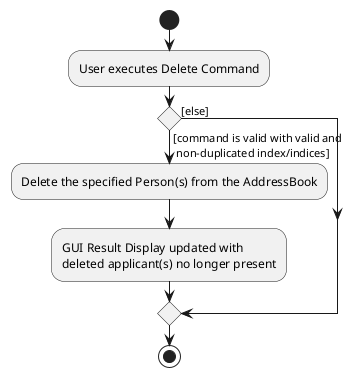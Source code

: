 @startuml

start
:User executes Delete Command;

'Since the beta syntax does not support placing the condition outside the
'diamond we place it as the true branch instead.

if () then ([command is valid with valid and
 non-duplicated index/indices])

    :Delete the specified Person(s) from the AddressBook;


    :GUI Result Display updated with
    deleted applicant(s) no longer present;

else([else])
endif
stop

@enduml
